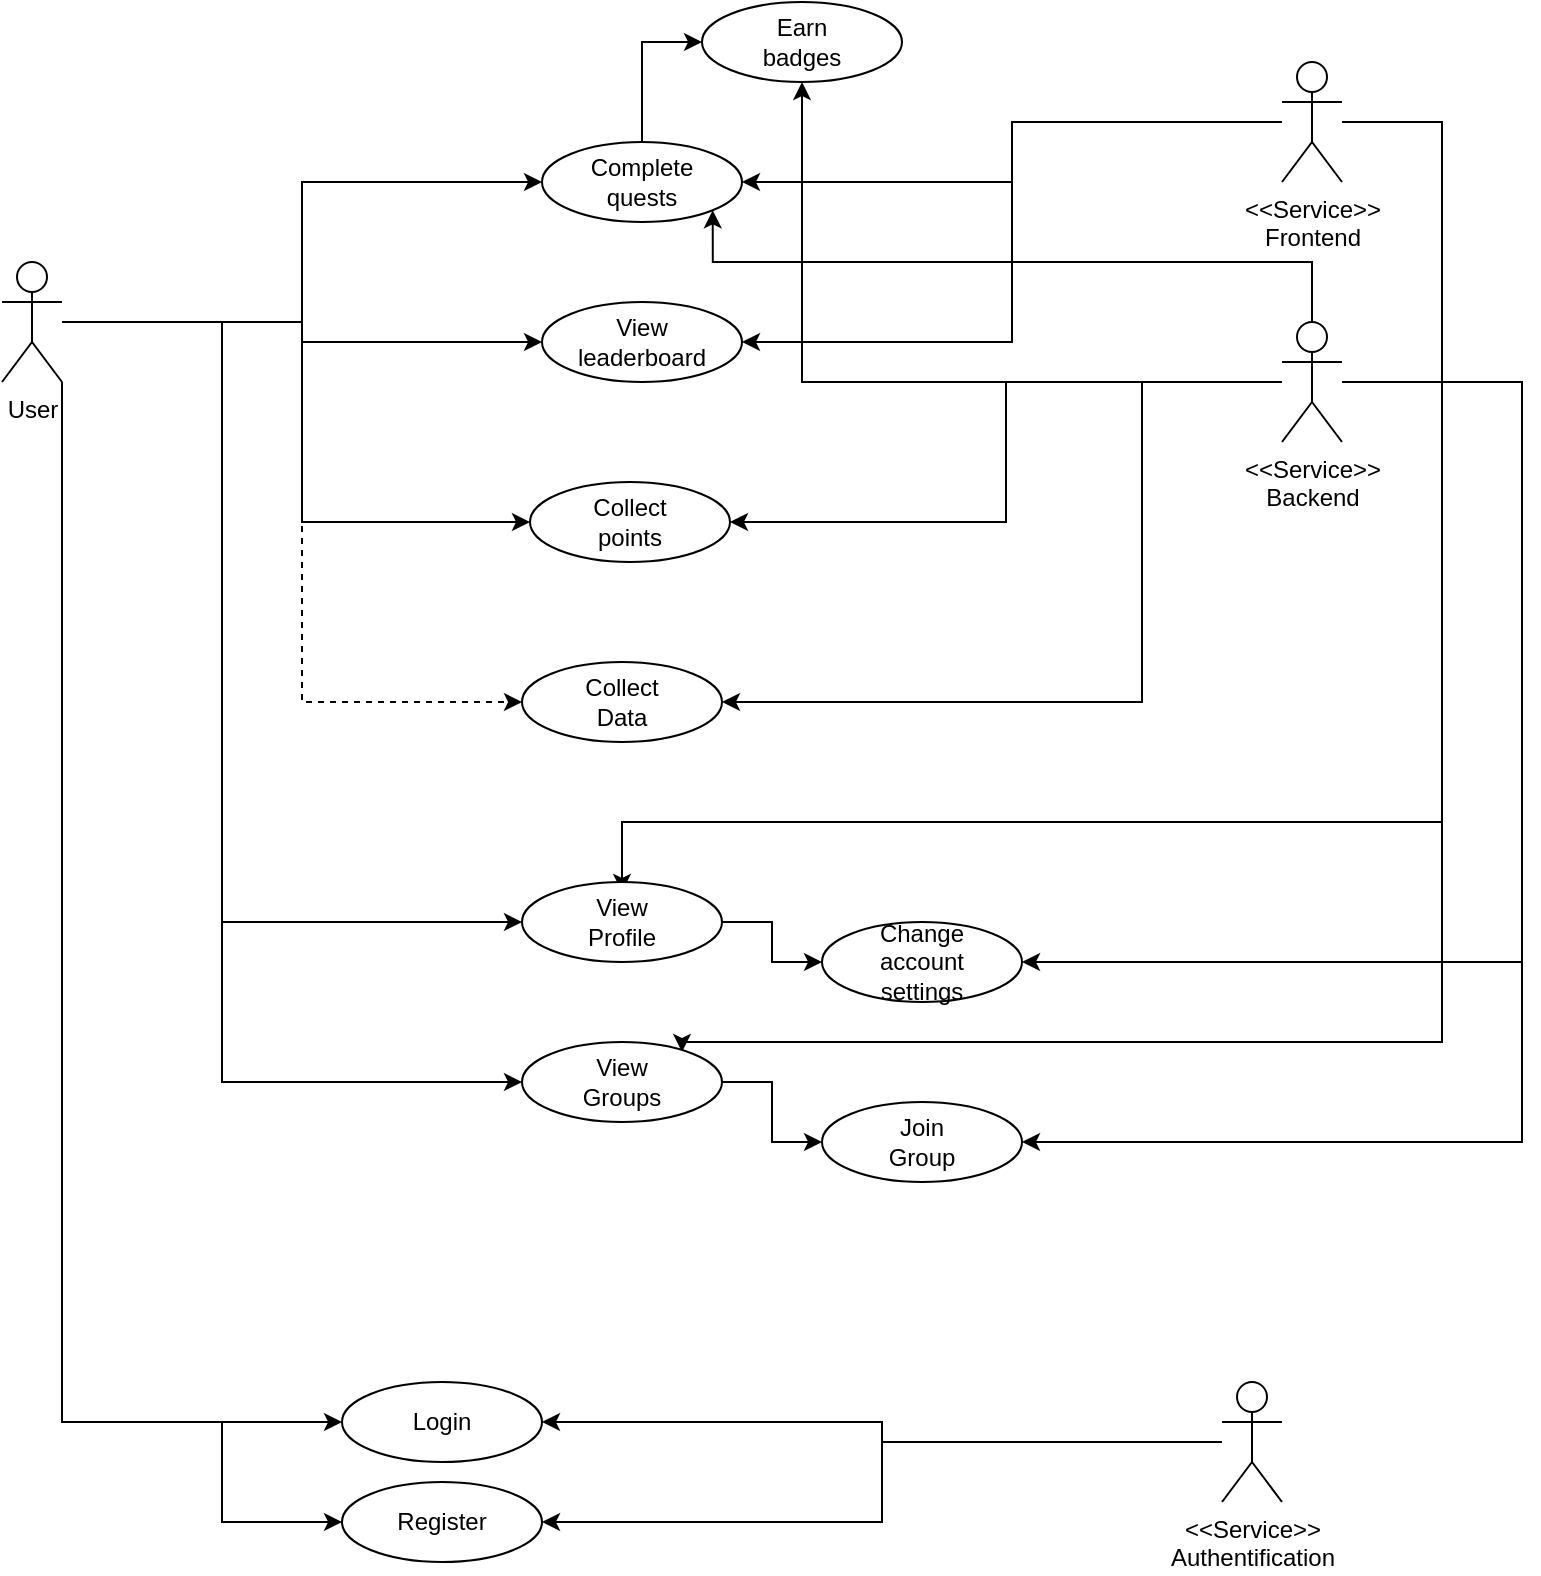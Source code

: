 <mxfile version="22.0.6" type="device">
  <diagram name="Page-1" id="D8gVx_n0QD8tf8f8Ypey">
    <mxGraphModel dx="1188" dy="654" grid="1" gridSize="10" guides="1" tooltips="1" connect="1" arrows="1" fold="1" page="1" pageScale="1" pageWidth="827" pageHeight="1169" math="0" shadow="0">
      <root>
        <mxCell id="0" />
        <mxCell id="1" parent="0" />
        <mxCell id="JrDk5qaiKjgMLHOQlopK-28" style="edgeStyle=orthogonalEdgeStyle;rounded=0;orthogonalLoop=1;jettySize=auto;html=1;exitX=1;exitY=1;exitDx=0;exitDy=0;exitPerimeter=0;entryX=0;entryY=0.5;entryDx=0;entryDy=0;" parent="1" source="JrDk5qaiKjgMLHOQlopK-1" target="JrDk5qaiKjgMLHOQlopK-4" edge="1">
          <mxGeometry relative="1" as="geometry" />
        </mxCell>
        <mxCell id="JrDk5qaiKjgMLHOQlopK-32" style="edgeStyle=orthogonalEdgeStyle;rounded=0;orthogonalLoop=1;jettySize=auto;html=1;entryX=0;entryY=0.5;entryDx=0;entryDy=0;" parent="1" source="JrDk5qaiKjgMLHOQlopK-1" target="JrDk5qaiKjgMLHOQlopK-8" edge="1">
          <mxGeometry relative="1" as="geometry" />
        </mxCell>
        <mxCell id="JrDk5qaiKjgMLHOQlopK-33" style="edgeStyle=orthogonalEdgeStyle;rounded=0;orthogonalLoop=1;jettySize=auto;html=1;entryX=0;entryY=0.5;entryDx=0;entryDy=0;" parent="1" source="JrDk5qaiKjgMLHOQlopK-1" target="JrDk5qaiKjgMLHOQlopK-10" edge="1">
          <mxGeometry relative="1" as="geometry" />
        </mxCell>
        <mxCell id="JrDk5qaiKjgMLHOQlopK-34" style="edgeStyle=orthogonalEdgeStyle;rounded=0;orthogonalLoop=1;jettySize=auto;html=1;entryX=0;entryY=0.5;entryDx=0;entryDy=0;" parent="1" source="JrDk5qaiKjgMLHOQlopK-1" target="JrDk5qaiKjgMLHOQlopK-16" edge="1">
          <mxGeometry relative="1" as="geometry">
            <Array as="points">
              <mxPoint x="200" y="210" />
              <mxPoint x="200" y="310" />
            </Array>
          </mxGeometry>
        </mxCell>
        <mxCell id="JrDk5qaiKjgMLHOQlopK-35" style="edgeStyle=orthogonalEdgeStyle;rounded=0;orthogonalLoop=1;jettySize=auto;html=1;entryX=0;entryY=0.5;entryDx=0;entryDy=0;dashed=1;" parent="1" source="JrDk5qaiKjgMLHOQlopK-1" target="JrDk5qaiKjgMLHOQlopK-18" edge="1">
          <mxGeometry relative="1" as="geometry">
            <Array as="points">
              <mxPoint x="200" y="210" />
              <mxPoint x="200" y="400" />
            </Array>
          </mxGeometry>
        </mxCell>
        <mxCell id="jbS9Vr1G-WcHVdk7dkFV-10" style="edgeStyle=orthogonalEdgeStyle;rounded=0;orthogonalLoop=1;jettySize=auto;html=1;entryX=0;entryY=0.5;entryDx=0;entryDy=0;" edge="1" parent="1" source="JrDk5qaiKjgMLHOQlopK-1" target="jbS9Vr1G-WcHVdk7dkFV-6">
          <mxGeometry relative="1" as="geometry">
            <Array as="points">
              <mxPoint x="160" y="210" />
              <mxPoint x="160" y="510" />
            </Array>
          </mxGeometry>
        </mxCell>
        <mxCell id="jbS9Vr1G-WcHVdk7dkFV-14" style="edgeStyle=orthogonalEdgeStyle;rounded=0;orthogonalLoop=1;jettySize=auto;html=1;entryX=0;entryY=0.5;entryDx=0;entryDy=0;" edge="1" parent="1" source="JrDk5qaiKjgMLHOQlopK-1" target="jbS9Vr1G-WcHVdk7dkFV-2">
          <mxGeometry relative="1" as="geometry">
            <Array as="points">
              <mxPoint x="160" y="210" />
              <mxPoint x="160" y="590" />
            </Array>
          </mxGeometry>
        </mxCell>
        <mxCell id="JrDk5qaiKjgMLHOQlopK-1" value="User" style="shape=umlActor;html=1;verticalLabelPosition=bottom;verticalAlign=top;align=center;" parent="1" vertex="1">
          <mxGeometry x="50" y="180" width="30" height="60" as="geometry" />
        </mxCell>
        <mxCell id="JrDk5qaiKjgMLHOQlopK-4" value="" style="ellipse;whiteSpace=wrap;html=1;" parent="1" vertex="1">
          <mxGeometry x="220" y="740" width="100" height="40" as="geometry" />
        </mxCell>
        <mxCell id="JrDk5qaiKjgMLHOQlopK-5" value="Login" style="text;html=1;strokeColor=none;fillColor=none;align=center;verticalAlign=middle;whiteSpace=wrap;rounded=0;" parent="1" vertex="1">
          <mxGeometry x="240" y="745" width="60" height="30" as="geometry" />
        </mxCell>
        <mxCell id="JrDk5qaiKjgMLHOQlopK-6" value="" style="ellipse;whiteSpace=wrap;html=1;" parent="1" vertex="1">
          <mxGeometry x="220" y="790" width="100" height="40" as="geometry" />
        </mxCell>
        <mxCell id="JrDk5qaiKjgMLHOQlopK-7" value="Register" style="text;html=1;strokeColor=none;fillColor=none;align=center;verticalAlign=middle;whiteSpace=wrap;rounded=0;" parent="1" vertex="1">
          <mxGeometry x="240" y="795" width="60" height="30" as="geometry" />
        </mxCell>
        <mxCell id="JrDk5qaiKjgMLHOQlopK-50" style="edgeStyle=orthogonalEdgeStyle;rounded=0;orthogonalLoop=1;jettySize=auto;html=1;entryX=0;entryY=0.5;entryDx=0;entryDy=0;" parent="1" source="JrDk5qaiKjgMLHOQlopK-8" target="JrDk5qaiKjgMLHOQlopK-48" edge="1">
          <mxGeometry relative="1" as="geometry" />
        </mxCell>
        <mxCell id="JrDk5qaiKjgMLHOQlopK-8" value="" style="ellipse;whiteSpace=wrap;html=1;" parent="1" vertex="1">
          <mxGeometry x="320" y="120" width="100" height="40" as="geometry" />
        </mxCell>
        <mxCell id="JrDk5qaiKjgMLHOQlopK-9" value="Complete quests" style="text;html=1;strokeColor=none;fillColor=none;align=center;verticalAlign=middle;whiteSpace=wrap;rounded=0;" parent="1" vertex="1">
          <mxGeometry x="340" y="125" width="60" height="30" as="geometry" />
        </mxCell>
        <mxCell id="JrDk5qaiKjgMLHOQlopK-10" value="" style="ellipse;whiteSpace=wrap;html=1;" parent="1" vertex="1">
          <mxGeometry x="320" y="200" width="100" height="40" as="geometry" />
        </mxCell>
        <mxCell id="JrDk5qaiKjgMLHOQlopK-11" value="View leaderboard" style="text;html=1;strokeColor=none;fillColor=none;align=center;verticalAlign=middle;whiteSpace=wrap;rounded=0;" parent="1" vertex="1">
          <mxGeometry x="340" y="205" width="60" height="30" as="geometry" />
        </mxCell>
        <mxCell id="JrDk5qaiKjgMLHOQlopK-30" style="edgeStyle=orthogonalEdgeStyle;rounded=0;orthogonalLoop=1;jettySize=auto;html=1;entryX=1;entryY=0.5;entryDx=0;entryDy=0;" parent="1" source="JrDk5qaiKjgMLHOQlopK-15" target="JrDk5qaiKjgMLHOQlopK-4" edge="1">
          <mxGeometry relative="1" as="geometry" />
        </mxCell>
        <mxCell id="JrDk5qaiKjgMLHOQlopK-31" style="edgeStyle=orthogonalEdgeStyle;rounded=0;orthogonalLoop=1;jettySize=auto;html=1;entryX=1;entryY=0.5;entryDx=0;entryDy=0;" parent="1" source="JrDk5qaiKjgMLHOQlopK-15" target="JrDk5qaiKjgMLHOQlopK-6" edge="1">
          <mxGeometry relative="1" as="geometry" />
        </mxCell>
        <mxCell id="JrDk5qaiKjgMLHOQlopK-15" value="&amp;lt;&amp;lt;Service&amp;gt;&amp;gt;&lt;br&gt;Authentification" style="shape=umlActor;html=1;verticalLabelPosition=bottom;verticalAlign=top;align=center;" parent="1" vertex="1">
          <mxGeometry x="660" y="740" width="30" height="60" as="geometry" />
        </mxCell>
        <mxCell id="JrDk5qaiKjgMLHOQlopK-16" value="" style="ellipse;whiteSpace=wrap;html=1;" parent="1" vertex="1">
          <mxGeometry x="314" y="290" width="100" height="40" as="geometry" />
        </mxCell>
        <mxCell id="JrDk5qaiKjgMLHOQlopK-17" value="Collect points" style="text;html=1;strokeColor=none;fillColor=none;align=center;verticalAlign=middle;whiteSpace=wrap;rounded=0;" parent="1" vertex="1">
          <mxGeometry x="334" y="295" width="60" height="30" as="geometry" />
        </mxCell>
        <mxCell id="JrDk5qaiKjgMLHOQlopK-18" value="" style="ellipse;whiteSpace=wrap;html=1;" parent="1" vertex="1">
          <mxGeometry x="310" y="380" width="100" height="40" as="geometry" />
        </mxCell>
        <mxCell id="JrDk5qaiKjgMLHOQlopK-19" value="Collect Data" style="text;html=1;strokeColor=none;fillColor=none;align=center;verticalAlign=middle;whiteSpace=wrap;rounded=0;" parent="1" vertex="1">
          <mxGeometry x="330" y="385" width="60" height="30" as="geometry" />
        </mxCell>
        <mxCell id="JrDk5qaiKjgMLHOQlopK-43" style="edgeStyle=orthogonalEdgeStyle;rounded=0;orthogonalLoop=1;jettySize=auto;html=1;entryX=1;entryY=0.5;entryDx=0;entryDy=0;" parent="1" source="JrDk5qaiKjgMLHOQlopK-22" target="JrDk5qaiKjgMLHOQlopK-18" edge="1">
          <mxGeometry relative="1" as="geometry">
            <Array as="points">
              <mxPoint x="620" y="240" />
              <mxPoint x="620" y="400" />
            </Array>
          </mxGeometry>
        </mxCell>
        <mxCell id="JrDk5qaiKjgMLHOQlopK-44" style="edgeStyle=orthogonalEdgeStyle;rounded=0;orthogonalLoop=1;jettySize=auto;html=1;entryX=1;entryY=0.5;entryDx=0;entryDy=0;" parent="1" source="JrDk5qaiKjgMLHOQlopK-22" target="JrDk5qaiKjgMLHOQlopK-16" edge="1">
          <mxGeometry relative="1" as="geometry" />
        </mxCell>
        <mxCell id="JrDk5qaiKjgMLHOQlopK-51" style="edgeStyle=orthogonalEdgeStyle;rounded=0;orthogonalLoop=1;jettySize=auto;html=1;entryX=0.5;entryY=1;entryDx=0;entryDy=0;" parent="1" source="JrDk5qaiKjgMLHOQlopK-22" target="JrDk5qaiKjgMLHOQlopK-48" edge="1">
          <mxGeometry relative="1" as="geometry" />
        </mxCell>
        <mxCell id="jbS9Vr1G-WcHVdk7dkFV-1" style="edgeStyle=orthogonalEdgeStyle;rounded=0;orthogonalLoop=1;jettySize=auto;html=1;entryX=1;entryY=1;entryDx=0;entryDy=0;" edge="1" parent="1" source="JrDk5qaiKjgMLHOQlopK-22" target="JrDk5qaiKjgMLHOQlopK-8">
          <mxGeometry relative="1" as="geometry">
            <Array as="points">
              <mxPoint x="705" y="180" />
              <mxPoint x="405" y="180" />
            </Array>
          </mxGeometry>
        </mxCell>
        <mxCell id="jbS9Vr1G-WcHVdk7dkFV-12" style="edgeStyle=orthogonalEdgeStyle;rounded=0;orthogonalLoop=1;jettySize=auto;html=1;entryX=1;entryY=0.5;entryDx=0;entryDy=0;" edge="1" parent="1" source="JrDk5qaiKjgMLHOQlopK-22" target="jbS9Vr1G-WcHVdk7dkFV-8">
          <mxGeometry relative="1" as="geometry">
            <Array as="points">
              <mxPoint x="810" y="240" />
              <mxPoint x="810" y="530" />
            </Array>
          </mxGeometry>
        </mxCell>
        <mxCell id="jbS9Vr1G-WcHVdk7dkFV-16" style="edgeStyle=orthogonalEdgeStyle;rounded=0;orthogonalLoop=1;jettySize=auto;html=1;entryX=1;entryY=0.5;entryDx=0;entryDy=0;" edge="1" parent="1" source="JrDk5qaiKjgMLHOQlopK-22" target="jbS9Vr1G-WcHVdk7dkFV-4">
          <mxGeometry relative="1" as="geometry">
            <Array as="points">
              <mxPoint x="810" y="240" />
              <mxPoint x="810" y="620" />
            </Array>
          </mxGeometry>
        </mxCell>
        <mxCell id="JrDk5qaiKjgMLHOQlopK-22" value="&amp;lt;&amp;lt;Service&amp;gt;&amp;gt;&lt;br&gt;Backend" style="shape=umlActor;html=1;verticalLabelPosition=bottom;verticalAlign=top;align=center;" parent="1" vertex="1">
          <mxGeometry x="690" y="210" width="30" height="60" as="geometry" />
        </mxCell>
        <mxCell id="JrDk5qaiKjgMLHOQlopK-29" value="" style="endArrow=classic;html=1;rounded=0;entryX=0;entryY=0.5;entryDx=0;entryDy=0;" parent="1" target="JrDk5qaiKjgMLHOQlopK-6" edge="1">
          <mxGeometry width="50" height="50" relative="1" as="geometry">
            <mxPoint x="160" y="760" as="sourcePoint" />
            <mxPoint x="130" y="760" as="targetPoint" />
            <Array as="points">
              <mxPoint x="160" y="810" />
            </Array>
          </mxGeometry>
        </mxCell>
        <mxCell id="JrDk5qaiKjgMLHOQlopK-46" style="edgeStyle=orthogonalEdgeStyle;rounded=0;orthogonalLoop=1;jettySize=auto;html=1;entryX=1;entryY=0.5;entryDx=0;entryDy=0;" parent="1" source="JrDk5qaiKjgMLHOQlopK-37" target="JrDk5qaiKjgMLHOQlopK-8" edge="1">
          <mxGeometry relative="1" as="geometry" />
        </mxCell>
        <mxCell id="JrDk5qaiKjgMLHOQlopK-47" style="edgeStyle=orthogonalEdgeStyle;rounded=0;orthogonalLoop=1;jettySize=auto;html=1;entryX=1;entryY=0.5;entryDx=0;entryDy=0;" parent="1" source="JrDk5qaiKjgMLHOQlopK-37" target="JrDk5qaiKjgMLHOQlopK-10" edge="1">
          <mxGeometry relative="1" as="geometry" />
        </mxCell>
        <mxCell id="jbS9Vr1G-WcHVdk7dkFV-13" style="edgeStyle=orthogonalEdgeStyle;rounded=0;orthogonalLoop=1;jettySize=auto;html=1;entryX=0.5;entryY=0;entryDx=0;entryDy=0;" edge="1" parent="1" source="JrDk5qaiKjgMLHOQlopK-37" target="jbS9Vr1G-WcHVdk7dkFV-7">
          <mxGeometry relative="1" as="geometry">
            <Array as="points">
              <mxPoint x="770" y="110" />
              <mxPoint x="770" y="460" />
              <mxPoint x="360" y="460" />
            </Array>
          </mxGeometry>
        </mxCell>
        <mxCell id="jbS9Vr1G-WcHVdk7dkFV-17" style="edgeStyle=orthogonalEdgeStyle;rounded=0;orthogonalLoop=1;jettySize=auto;html=1;entryX=1;entryY=0;entryDx=0;entryDy=0;" edge="1" parent="1" source="JrDk5qaiKjgMLHOQlopK-37" target="jbS9Vr1G-WcHVdk7dkFV-3">
          <mxGeometry relative="1" as="geometry">
            <Array as="points">
              <mxPoint x="770" y="110" />
              <mxPoint x="770" y="570" />
              <mxPoint x="390" y="570" />
            </Array>
          </mxGeometry>
        </mxCell>
        <mxCell id="JrDk5qaiKjgMLHOQlopK-37" value="&amp;lt;&amp;lt;Service&amp;gt;&amp;gt;&lt;br&gt;Frontend" style="shape=umlActor;html=1;verticalLabelPosition=bottom;verticalAlign=top;align=center;" parent="1" vertex="1">
          <mxGeometry x="690" y="80" width="30" height="60" as="geometry" />
        </mxCell>
        <mxCell id="JrDk5qaiKjgMLHOQlopK-48" value="" style="ellipse;whiteSpace=wrap;html=1;" parent="1" vertex="1">
          <mxGeometry x="400" y="50" width="100" height="40" as="geometry" />
        </mxCell>
        <mxCell id="JrDk5qaiKjgMLHOQlopK-49" value="Earn badges" style="text;html=1;strokeColor=none;fillColor=none;align=center;verticalAlign=middle;whiteSpace=wrap;rounded=0;" parent="1" vertex="1">
          <mxGeometry x="420" y="55" width="60" height="30" as="geometry" />
        </mxCell>
        <mxCell id="jbS9Vr1G-WcHVdk7dkFV-15" style="edgeStyle=orthogonalEdgeStyle;rounded=0;orthogonalLoop=1;jettySize=auto;html=1;entryX=0;entryY=0.5;entryDx=0;entryDy=0;" edge="1" parent="1" source="jbS9Vr1G-WcHVdk7dkFV-2" target="jbS9Vr1G-WcHVdk7dkFV-4">
          <mxGeometry relative="1" as="geometry" />
        </mxCell>
        <mxCell id="jbS9Vr1G-WcHVdk7dkFV-2" value="" style="ellipse;whiteSpace=wrap;html=1;" vertex="1" parent="1">
          <mxGeometry x="310" y="570" width="100" height="40" as="geometry" />
        </mxCell>
        <mxCell id="jbS9Vr1G-WcHVdk7dkFV-3" value="View Groups" style="text;html=1;strokeColor=none;fillColor=none;align=center;verticalAlign=middle;whiteSpace=wrap;rounded=0;" vertex="1" parent="1">
          <mxGeometry x="330" y="575" width="60" height="30" as="geometry" />
        </mxCell>
        <mxCell id="jbS9Vr1G-WcHVdk7dkFV-4" value="" style="ellipse;whiteSpace=wrap;html=1;" vertex="1" parent="1">
          <mxGeometry x="460" y="600" width="100" height="40" as="geometry" />
        </mxCell>
        <mxCell id="jbS9Vr1G-WcHVdk7dkFV-5" value="Join Group" style="text;html=1;strokeColor=none;fillColor=none;align=center;verticalAlign=middle;whiteSpace=wrap;rounded=0;" vertex="1" parent="1">
          <mxGeometry x="480" y="605" width="60" height="30" as="geometry" />
        </mxCell>
        <mxCell id="jbS9Vr1G-WcHVdk7dkFV-11" style="edgeStyle=orthogonalEdgeStyle;rounded=0;orthogonalLoop=1;jettySize=auto;html=1;entryX=0;entryY=0.5;entryDx=0;entryDy=0;" edge="1" parent="1" source="jbS9Vr1G-WcHVdk7dkFV-6" target="jbS9Vr1G-WcHVdk7dkFV-8">
          <mxGeometry relative="1" as="geometry" />
        </mxCell>
        <mxCell id="jbS9Vr1G-WcHVdk7dkFV-6" value="" style="ellipse;whiteSpace=wrap;html=1;" vertex="1" parent="1">
          <mxGeometry x="310" y="490" width="100" height="40" as="geometry" />
        </mxCell>
        <mxCell id="jbS9Vr1G-WcHVdk7dkFV-7" value="View Profile" style="text;html=1;strokeColor=none;fillColor=none;align=center;verticalAlign=middle;whiteSpace=wrap;rounded=0;" vertex="1" parent="1">
          <mxGeometry x="330" y="495" width="60" height="30" as="geometry" />
        </mxCell>
        <mxCell id="jbS9Vr1G-WcHVdk7dkFV-8" value="" style="ellipse;whiteSpace=wrap;html=1;" vertex="1" parent="1">
          <mxGeometry x="460" y="510" width="100" height="40" as="geometry" />
        </mxCell>
        <mxCell id="jbS9Vr1G-WcHVdk7dkFV-9" value="Change account settings" style="text;html=1;strokeColor=none;fillColor=none;align=center;verticalAlign=middle;whiteSpace=wrap;rounded=0;" vertex="1" parent="1">
          <mxGeometry x="480" y="515" width="60" height="30" as="geometry" />
        </mxCell>
      </root>
    </mxGraphModel>
  </diagram>
</mxfile>

